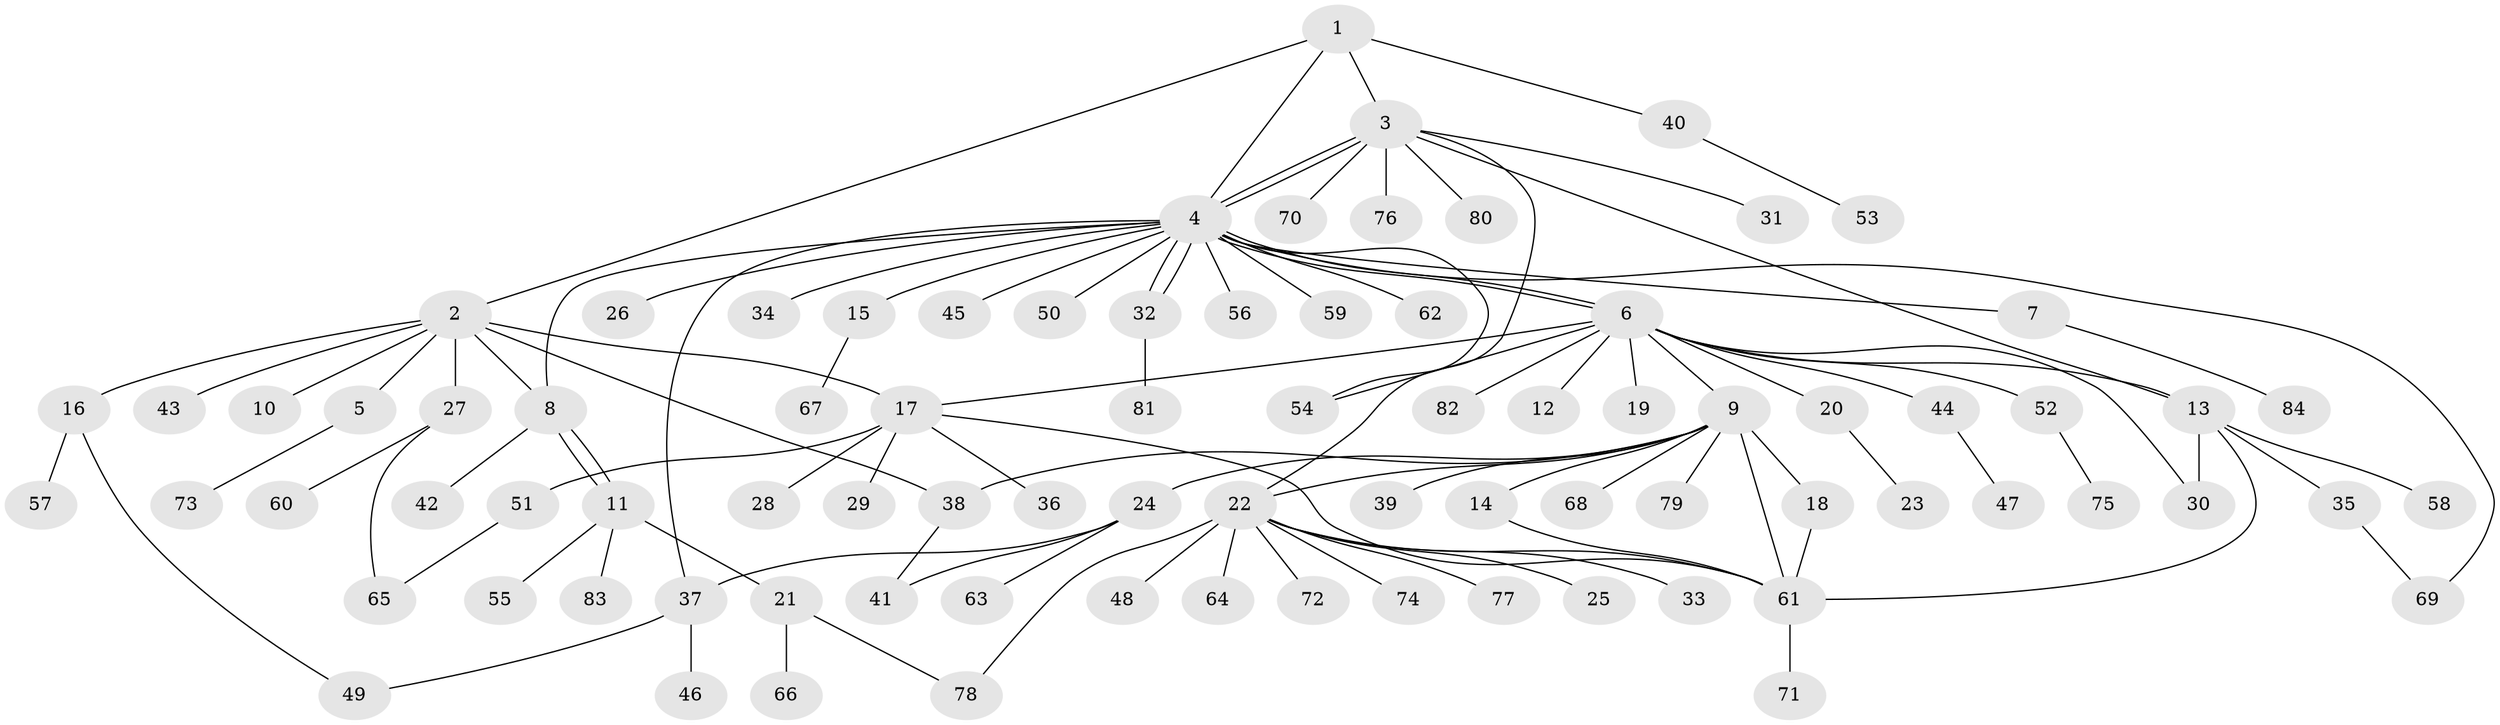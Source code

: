 // coarse degree distribution, {4: 0.06896551724137931, 10: 0.017241379310344827, 8: 0.034482758620689655, 20: 0.017241379310344827, 2: 0.13793103448275862, 9: 0.017241379310344827, 11: 0.017241379310344827, 1: 0.6379310344827587, 7: 0.017241379310344827, 3: 0.034482758620689655}
// Generated by graph-tools (version 1.1) at 2025/18/03/04/25 18:18:13]
// undirected, 84 vertices, 106 edges
graph export_dot {
graph [start="1"]
  node [color=gray90,style=filled];
  1;
  2;
  3;
  4;
  5;
  6;
  7;
  8;
  9;
  10;
  11;
  12;
  13;
  14;
  15;
  16;
  17;
  18;
  19;
  20;
  21;
  22;
  23;
  24;
  25;
  26;
  27;
  28;
  29;
  30;
  31;
  32;
  33;
  34;
  35;
  36;
  37;
  38;
  39;
  40;
  41;
  42;
  43;
  44;
  45;
  46;
  47;
  48;
  49;
  50;
  51;
  52;
  53;
  54;
  55;
  56;
  57;
  58;
  59;
  60;
  61;
  62;
  63;
  64;
  65;
  66;
  67;
  68;
  69;
  70;
  71;
  72;
  73;
  74;
  75;
  76;
  77;
  78;
  79;
  80;
  81;
  82;
  83;
  84;
  1 -- 2;
  1 -- 3;
  1 -- 4;
  1 -- 40;
  2 -- 5;
  2 -- 8;
  2 -- 10;
  2 -- 16;
  2 -- 17;
  2 -- 27;
  2 -- 38;
  2 -- 43;
  3 -- 4;
  3 -- 4;
  3 -- 13;
  3 -- 22;
  3 -- 31;
  3 -- 70;
  3 -- 76;
  3 -- 80;
  4 -- 6;
  4 -- 6;
  4 -- 7;
  4 -- 8;
  4 -- 15;
  4 -- 26;
  4 -- 32;
  4 -- 32;
  4 -- 34;
  4 -- 37;
  4 -- 45;
  4 -- 50;
  4 -- 54;
  4 -- 56;
  4 -- 59;
  4 -- 62;
  4 -- 69;
  5 -- 73;
  6 -- 9;
  6 -- 12;
  6 -- 13;
  6 -- 17;
  6 -- 19;
  6 -- 20;
  6 -- 30;
  6 -- 44;
  6 -- 52;
  6 -- 54;
  6 -- 82;
  7 -- 84;
  8 -- 11;
  8 -- 11;
  8 -- 42;
  9 -- 14;
  9 -- 18;
  9 -- 22;
  9 -- 24;
  9 -- 38;
  9 -- 39;
  9 -- 61;
  9 -- 68;
  9 -- 79;
  11 -- 21;
  11 -- 55;
  11 -- 83;
  13 -- 30;
  13 -- 35;
  13 -- 58;
  13 -- 61;
  14 -- 61;
  15 -- 67;
  16 -- 49;
  16 -- 57;
  17 -- 28;
  17 -- 29;
  17 -- 36;
  17 -- 51;
  17 -- 61;
  18 -- 61;
  20 -- 23;
  21 -- 66;
  21 -- 78;
  22 -- 25;
  22 -- 33;
  22 -- 48;
  22 -- 61;
  22 -- 64;
  22 -- 72;
  22 -- 74;
  22 -- 77;
  22 -- 78;
  24 -- 37;
  24 -- 41;
  24 -- 63;
  27 -- 60;
  27 -- 65;
  32 -- 81;
  35 -- 69;
  37 -- 46;
  37 -- 49;
  38 -- 41;
  40 -- 53;
  44 -- 47;
  51 -- 65;
  52 -- 75;
  61 -- 71;
}
